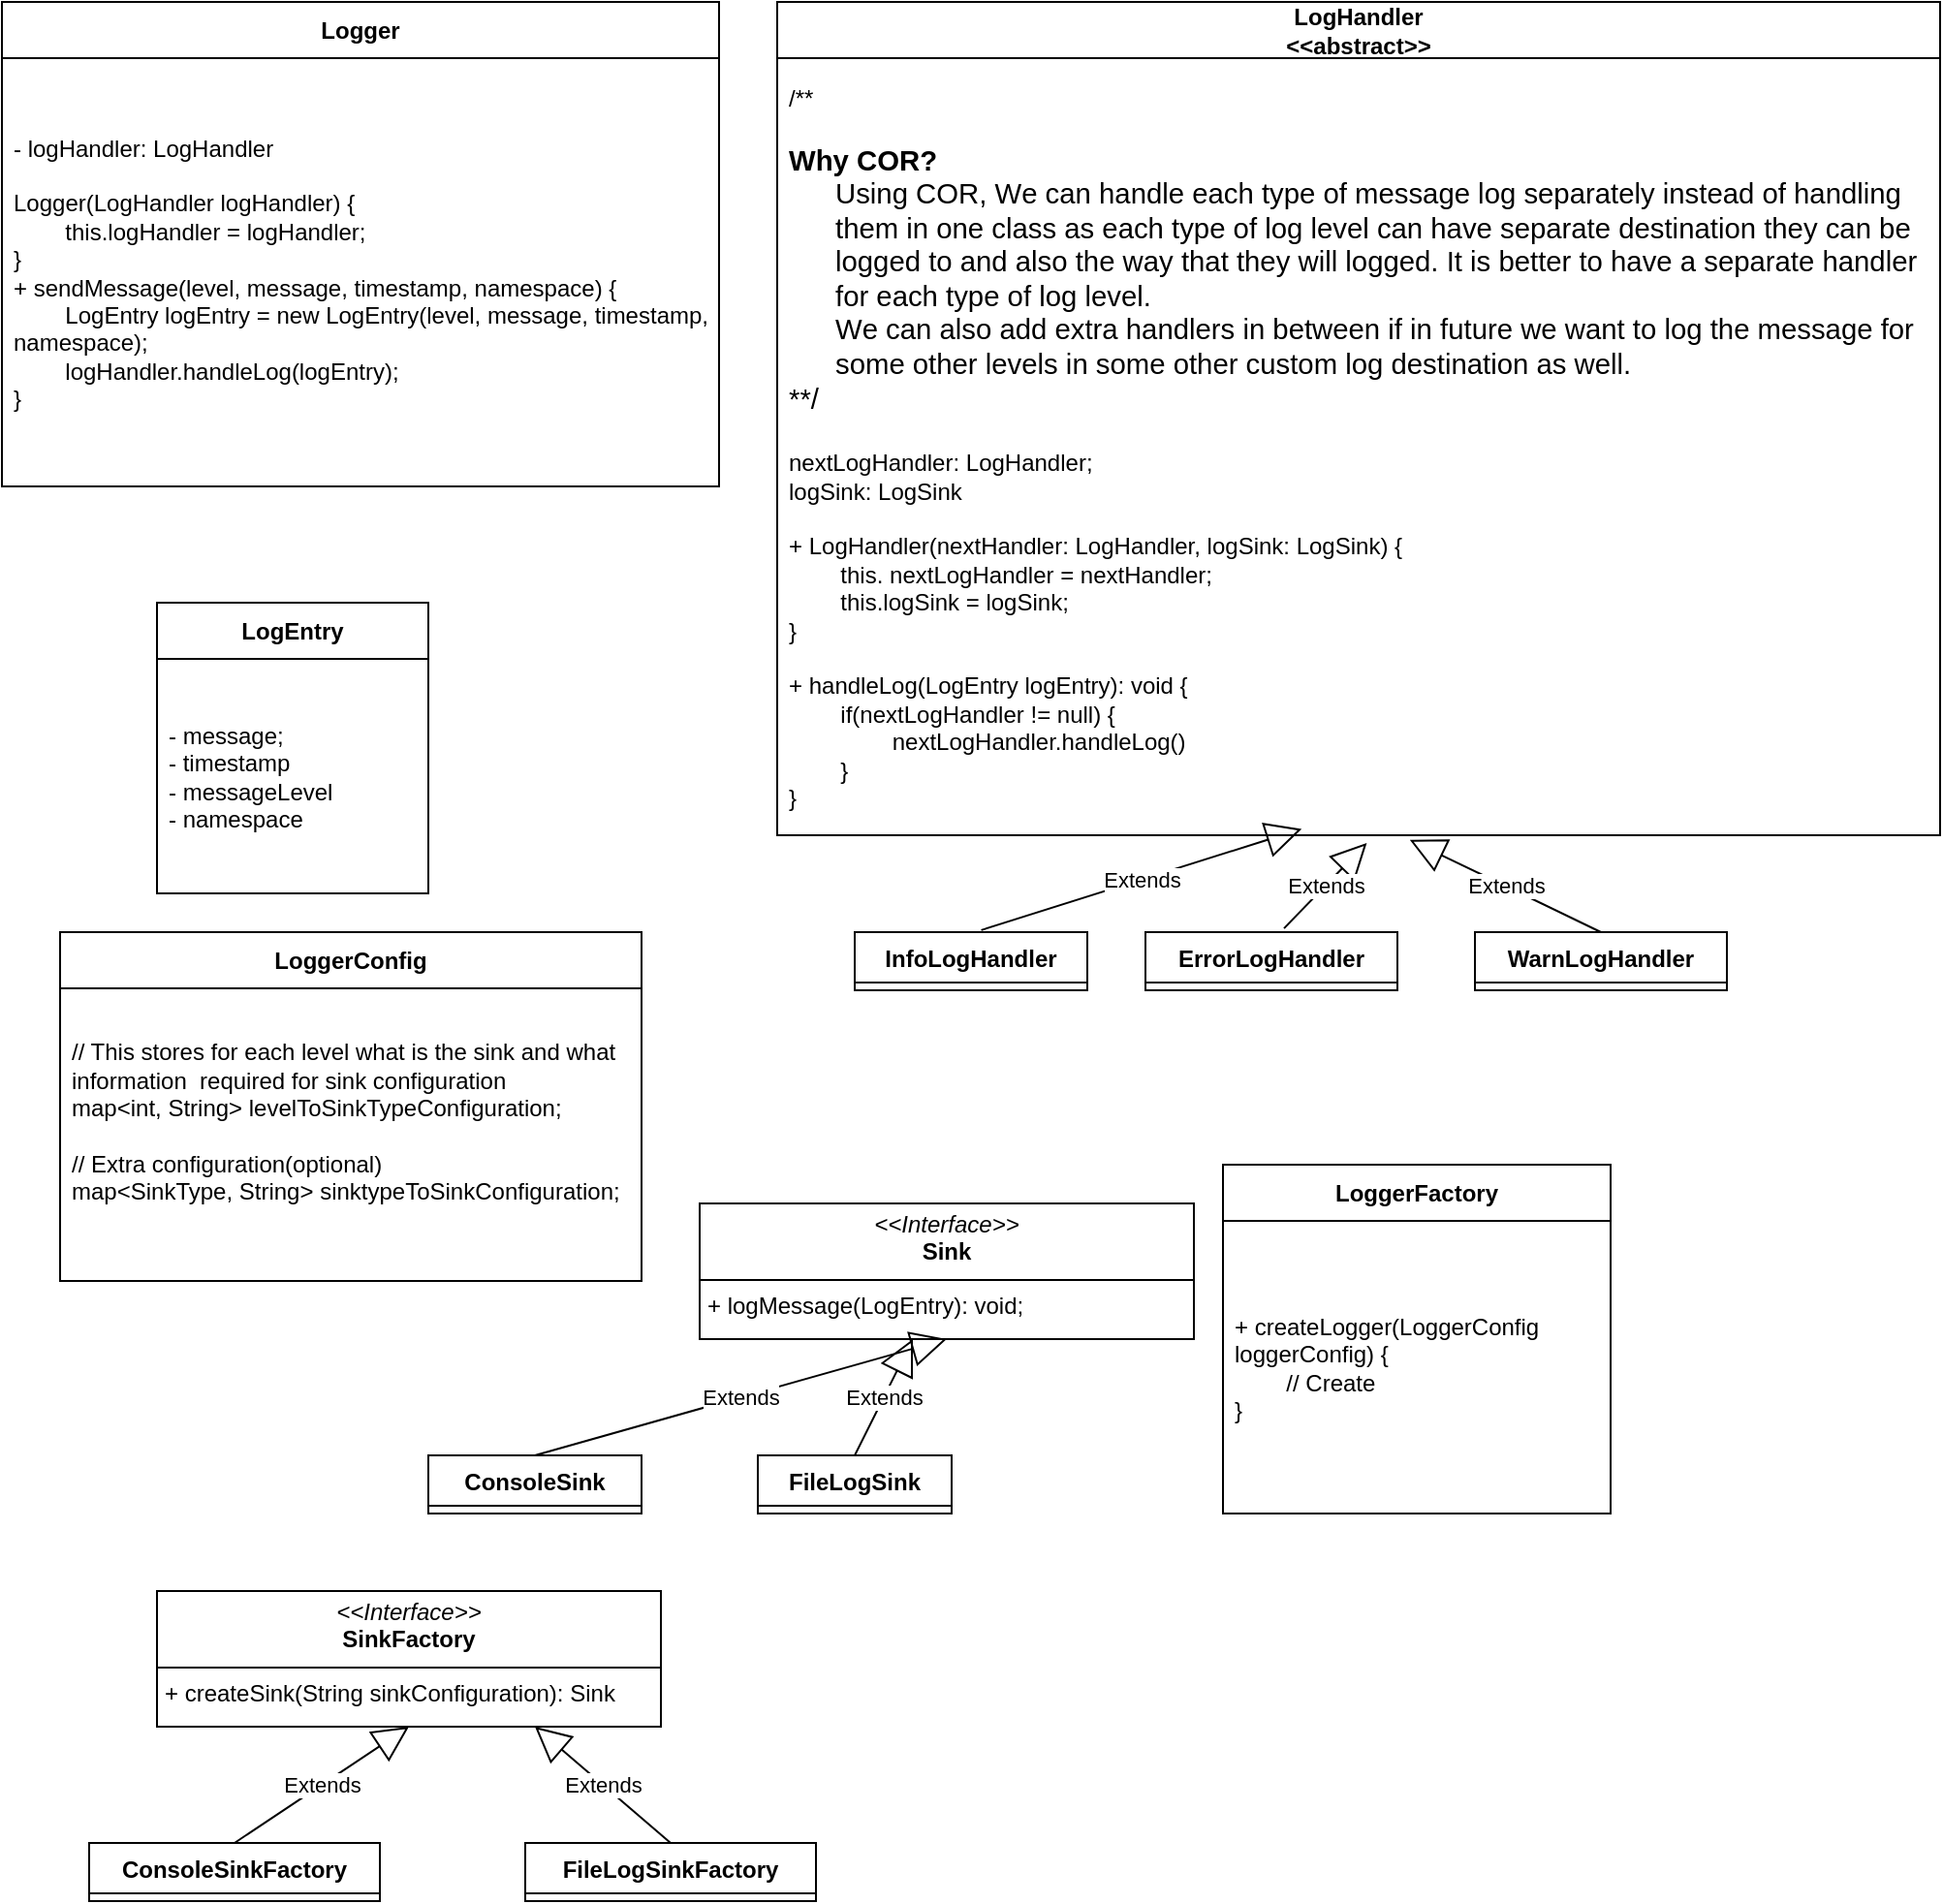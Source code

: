 <mxfile version="24.3.1" type="github">
  <diagram name="Page-1" id="yLbvqBKDAPT0qp21GW2F">
    <mxGraphModel dx="1804" dy="554" grid="1" gridSize="10" guides="1" tooltips="1" connect="1" arrows="1" fold="1" page="1" pageScale="1" pageWidth="850" pageHeight="1100" math="0" shadow="0">
      <root>
        <mxCell id="0" />
        <mxCell id="1" parent="0" />
        <mxCell id="4x61rKuBb_sHGQbJq31J-6" value="Logger" style="swimlane;fontStyle=1;align=center;verticalAlign=middle;childLayout=stackLayout;horizontal=1;startSize=29;horizontalStack=0;resizeParent=1;resizeParentMax=0;resizeLast=0;collapsible=0;marginBottom=0;html=1;whiteSpace=wrap;" vertex="1" parent="1">
          <mxGeometry x="-120" y="10" width="370" height="250" as="geometry" />
        </mxCell>
        <mxCell id="4x61rKuBb_sHGQbJq31J-8" value="&lt;div&gt;&lt;span style=&quot;background-color: initial;&quot;&gt;- logHandler: LogHandler&lt;/span&gt;&lt;/div&gt;&lt;div&gt;&lt;span style=&quot;background-color: initial;&quot;&gt;&lt;br&gt;&lt;/span&gt;&lt;/div&gt;&lt;div&gt;&lt;span style=&quot;background-color: initial;&quot;&gt;Logger(LogHandler logHandler) {&lt;/span&gt;&lt;/div&gt;&lt;div&gt;&lt;span style=&quot;background-color: initial;&quot;&gt;&lt;span style=&quot;white-space: pre;&quot;&gt;&#x9;&lt;/span&gt;this.logHandler = logHandler;&lt;br&gt;&lt;/span&gt;&lt;/div&gt;&lt;div&gt;&lt;span style=&quot;background-color: initial;&quot;&gt;}&lt;/span&gt;&lt;/div&gt;&lt;div&gt;&lt;span style=&quot;background-color: initial;&quot;&gt;+ sendMessage(level, message, timestamp, namespace) {&lt;/span&gt;&lt;br&gt;&lt;/div&gt;&lt;div&gt;&lt;span style=&quot;background-color: initial;&quot;&gt;&lt;span style=&quot;white-space: pre;&quot;&gt;&#x9;&lt;/span&gt;LogEntry logEntry = new LogEntry(level, message, timestamp, namespace);&lt;br&gt;&lt;/span&gt;&lt;/div&gt;&lt;div&gt;&lt;span style=&quot;white-space: pre;&quot;&gt;&#x9;&lt;/span&gt;logHandler.handleLog(logEntry);&lt;br&gt;&lt;/div&gt;&lt;div&gt;}&lt;/div&gt;" style="text;html=1;strokeColor=none;fillColor=none;align=left;verticalAlign=middle;spacingLeft=4;spacingRight=4;overflow=hidden;rotatable=0;points=[[0,0.5],[1,0.5]];portConstraint=eastwest;whiteSpace=wrap;" vertex="1" parent="4x61rKuBb_sHGQbJq31J-6">
          <mxGeometry y="29" width="370" height="221" as="geometry" />
        </mxCell>
        <mxCell id="4x61rKuBb_sHGQbJq31J-9" value="LoggerFactory" style="swimlane;fontStyle=1;align=center;verticalAlign=middle;childLayout=stackLayout;horizontal=1;startSize=29;horizontalStack=0;resizeParent=1;resizeParentMax=0;resizeLast=0;collapsible=0;marginBottom=0;html=1;whiteSpace=wrap;" vertex="1" parent="1">
          <mxGeometry x="510" y="610" width="200" height="180" as="geometry" />
        </mxCell>
        <mxCell id="4x61rKuBb_sHGQbJq31J-11" value="+ createLogger(LoggerConfig loggerConfig) {&lt;div&gt;&lt;span style=&quot;white-space: pre;&quot;&gt;&#x9;&lt;/span&gt;// Create&amp;nbsp;&lt;br&gt;&lt;/div&gt;&lt;div&gt;}&lt;/div&gt;" style="text;html=1;strokeColor=none;fillColor=none;align=left;verticalAlign=middle;spacingLeft=4;spacingRight=4;overflow=hidden;rotatable=0;points=[[0,0.5],[1,0.5]];portConstraint=eastwest;whiteSpace=wrap;" vertex="1" parent="4x61rKuBb_sHGQbJq31J-9">
          <mxGeometry y="29" width="200" height="151" as="geometry" />
        </mxCell>
        <mxCell id="4x61rKuBb_sHGQbJq31J-14" value="LoggerConfig" style="swimlane;fontStyle=1;align=center;verticalAlign=middle;childLayout=stackLayout;horizontal=1;startSize=29;horizontalStack=0;resizeParent=1;resizeParentMax=0;resizeLast=0;collapsible=0;marginBottom=0;html=1;whiteSpace=wrap;" vertex="1" parent="1">
          <mxGeometry x="-90" y="490" width="300" height="180" as="geometry" />
        </mxCell>
        <mxCell id="4x61rKuBb_sHGQbJq31J-16" value="&lt;div&gt;// This stores for each level what is the sink and what information&amp;nbsp; required for sink configuration&lt;/div&gt;map&amp;lt;int, String&amp;gt; levelToSinkTypeConfiguration;&lt;div&gt;&lt;br&gt;&lt;/div&gt;&lt;div&gt;// Extra configuration(optional)&lt;/div&gt;&lt;div&gt;map&amp;lt;SinkType, String&amp;gt; sinktypeToSinkConfiguration;&lt;br&gt;&lt;div&gt;&lt;div&gt;&lt;div&gt;&lt;br&gt;&lt;/div&gt;&lt;/div&gt;&lt;/div&gt;&lt;/div&gt;" style="text;html=1;strokeColor=none;fillColor=none;align=left;verticalAlign=middle;spacingLeft=4;spacingRight=4;overflow=hidden;rotatable=0;points=[[0,0.5],[1,0.5]];portConstraint=eastwest;whiteSpace=wrap;" vertex="1" parent="4x61rKuBb_sHGQbJq31J-14">
          <mxGeometry y="29" width="300" height="151" as="geometry" />
        </mxCell>
        <mxCell id="4x61rKuBb_sHGQbJq31J-18" value="LogHandler&lt;div&gt;&amp;lt;&amp;lt;abstract&amp;gt;&amp;gt;&lt;/div&gt;" style="swimlane;fontStyle=1;align=center;verticalAlign=middle;childLayout=stackLayout;horizontal=1;startSize=29;horizontalStack=0;resizeParent=1;resizeParentMax=0;resizeLast=0;collapsible=0;marginBottom=0;html=1;whiteSpace=wrap;" vertex="1" parent="1">
          <mxGeometry x="280" y="10" width="600" height="430" as="geometry" />
        </mxCell>
        <mxCell id="4x61rKuBb_sHGQbJq31J-20" value="&lt;div&gt;/**&lt;/div&gt;&lt;div&gt;&lt;span style=&quot;background-color: transparent; color: windowtext; margin: 0px; padding: 0px; user-select: text; -webkit-user-drag: none; -webkit-tap-highlight-color: transparent; -webkit-font-smoothing: antialiased; font-weight: bold; font-size: 11pt; font-family: Calibri, sans-serif; line-height: 17px; font-variant-ligatures: none !important;&quot; lang=&quot;EN-US&quot; class=&quot;TextRun MacChromeBold SCXO120399098 BCX0&quot; data-contrast=&quot;auto&quot;&gt;&lt;br&gt;&lt;/span&gt;&lt;/div&gt;&lt;div&gt;&lt;span style=&quot;background-color: transparent; color: windowtext; margin: 0px; padding: 0px; user-select: text; -webkit-user-drag: none; -webkit-tap-highlight-color: transparent; -webkit-font-smoothing: antialiased; font-weight: bold; font-size: 11pt; font-family: Calibri, sans-serif; line-height: 17px; font-variant-ligatures: none !important;&quot; lang=&quot;EN-US&quot; class=&quot;TextRun MacChromeBold SCXO120399098 BCX0&quot; data-contrast=&quot;auto&quot;&gt;Why COR?&lt;/span&gt;&lt;span style=&quot;background-color: transparent; color: windowtext; margin: 0px; padding: 0px; user-select: text; -webkit-user-drag: none; -webkit-tap-highlight-color: transparent; font-size: 11pt; line-height: 17px; font-family: Calibri, sans-serif;&quot; class=&quot;EOP SCXO120399098 BCX0&quot;&gt;&amp;nbsp;&lt;/span&gt;&lt;/div&gt;&lt;div style=&quot;margin: 0px; padding: 0px; user-select: text; -webkit-user-drag: none; -webkit-tap-highlight-color: transparent; overflow: visible; cursor: text; clear: both; position: relative; direction: ltr; background-color: rgb(255, 255, 255);&quot; class=&quot;OutlineElement Ltr  BCX0 SCXO120399098&quot;&gt;&lt;ol style=&quot;font-family: &amp;quot;Segoe UI&amp;quot;, &amp;quot;Segoe UI Web&amp;quot;, Arial, Verdana, sans-serif; margin: 0px; padding: 0px; user-select: text; -webkit-user-drag: none; -webkit-tap-highlight-color: transparent; overflow: visible; cursor: text;&quot; role=&quot;list&quot; class=&quot;NumberListStyle1 SCXO120399098 BCX0&quot;&gt;&lt;li style=&quot;margin: 0px 0px 0px 24px; padding: 0px; user-select: text; -webkit-user-drag: none; -webkit-tap-highlight-color: transparent; overflow: visible; cursor: text; clear: both; position: relative; direction: ltr; display: block; font-size: 11pt; font-family: Calibri, sans-serif; vertical-align: baseline;&quot; class=&quot;OutlineElement Ltr SCXO120399098 BCX0&quot; data-aria-level=&quot;2&quot; role=&quot;listitem&quot; data-aria-posinset=&quot;1&quot;&gt;&lt;p style=&quot;margin: 0px; padding: 0px; user-select: text; -webkit-user-drag: none; -webkit-tap-highlight-color: transparent; overflow-wrap: break-word; vertical-align: baseline; font-kerning: none; background-color: transparent; color: windowtext;&quot; lang=&quot;EN-US&quot; class=&quot;Paragraph SCXO120399098 BCX0&quot;&gt;&lt;span style=&quot;margin: 0px; padding: 0px; user-select: text; -webkit-user-drag: none; -webkit-tap-highlight-color: transparent; color: windowtext; font-size: 11pt; line-height: 17px; font-variant-ligatures: none !important;&quot; lang=&quot;EN-US&quot; class=&quot;TextRun SCXO120399098 BCX0&quot; data-contrast=&quot;auto&quot;&gt;Using COR, We can handle each type of message log separately instead of handling them in one class as each type of log level can have separate destination they can be logged to and also the way that they will logged. It is better to have a separate handler for each type of log level.&lt;/span&gt;&lt;span style=&quot;margin: 0px; padding: 0px; user-select: text; -webkit-user-drag: none; -webkit-tap-highlight-color: transparent; font-size: 11pt; line-height: 17px; color: windowtext;&quot; class=&quot;EOP SCXO120399098 BCX0&quot;&gt;&amp;nbsp;&lt;/span&gt;&lt;/p&gt;&lt;/li&gt;&lt;li style=&quot;margin: 0px 0px 0px 24px; padding: 0px; user-select: text; -webkit-user-drag: none; -webkit-tap-highlight-color: transparent; overflow: visible; cursor: text; clear: both; position: relative; direction: ltr; display: block; font-size: 11pt; font-family: Calibri, sans-serif; vertical-align: baseline;&quot; class=&quot;OutlineElement Ltr SCXO120399098 BCX0&quot; data-aria-level=&quot;2&quot; role=&quot;listitem&quot; data-aria-posinset=&quot;2&quot;&gt;&lt;p style=&quot;margin: 0px; padding: 0px; user-select: text; -webkit-user-drag: none; -webkit-tap-highlight-color: transparent; overflow-wrap: break-word; vertical-align: baseline; font-kerning: none; background-color: transparent; color: windowtext;&quot; lang=&quot;EN-US&quot; class=&quot;Paragraph SCXO120399098 BCX0&quot;&gt;&lt;span style=&quot;margin: 0px; padding: 0px; user-select: text; -webkit-user-drag: none; -webkit-tap-highlight-color: transparent; color: windowtext; font-size: 11pt; line-height: 17px; font-variant-ligatures: none !important;&quot; lang=&quot;EN-US&quot; class=&quot;TextRun SCXO120399098 BCX0&quot; data-contrast=&quot;auto&quot;&gt;We can also add extra handlers in between if in future we want to log the message for some other levels in some other custom log destination as well.&amp;nbsp;&lt;/span&gt;&lt;span style=&quot;margin: 0px; padding: 0px; user-select: text; -webkit-user-drag: none; -webkit-tap-highlight-color: transparent; font-size: 11pt; line-height: 17px; color: windowtext;&quot; class=&quot;EOP SCXO120399098 BCX0&quot;&gt;&amp;nbsp;&lt;/span&gt;&lt;/p&gt;&lt;/li&gt;&lt;/ol&gt;&lt;div style=&quot;&quot;&gt;&lt;font face=&quot;Calibri, sans-serif&quot;&gt;&lt;span style=&quot;font-size: 14.667px;&quot;&gt;**/&lt;/span&gt;&lt;/font&gt;&lt;/div&gt;&lt;/div&gt;&lt;div style=&quot;margin: 0px; padding: 0px; user-select: text; -webkit-user-drag: none; -webkit-tap-highlight-color: transparent; overflow: visible; cursor: text; clear: both; position: relative; direction: ltr; font-family: &amp;quot;Segoe UI&amp;quot;, &amp;quot;Segoe UI Web&amp;quot;, Arial, Verdana, sans-serif; background-color: rgb(255, 255, 255);&quot; class=&quot;OutlineElement Ltr  BCX0 SCXO120399098&quot;&gt;&lt;p style=&quot;margin: 0px; padding: 0px; user-select: text; -webkit-user-drag: none; -webkit-tap-highlight-color: transparent; overflow-wrap: break-word; vertical-align: baseline; font-kerning: none; background-color: transparent; color: windowtext;&quot; lang=&quot;EN-US&quot; class=&quot;Paragraph SCXO120399098 BCX0&quot;&gt;&lt;span style=&quot;margin: 0px; padding: 0px; user-select: text; -webkit-user-drag: none; -webkit-tap-highlight-color: transparent; font-variant-ligatures: none !important; color: windowtext; font-size: 11pt; font-family: Calibri, sans-serif; line-height: 17px;&quot; lang=&quot;EN-US&quot; class=&quot;TextRun SCXO120399098 BCX0&quot; data-contrast=&quot;auto&quot;&gt;&lt;span style=&quot;margin: 0px; padding: 0px; user-select: text; -webkit-user-drag: none; -webkit-tap-highlight-color: transparent; background-color: inherit;&quot; class=&quot;NormalTextRun SCXO120399098 BCX0&quot;&gt;&lt;/span&gt;&lt;/span&gt;&lt;span style=&quot;margin: 0px; padding: 0px; user-select: text; -webkit-user-drag: none; -webkit-tap-highlight-color: transparent; font-size: 11pt; line-height: 17px; font-family: Calibri, sans-serif; color: windowtext;&quot; class=&quot;EOP SCXO120399098 BCX0&quot;&gt;&amp;nbsp;&lt;/span&gt;&lt;/p&gt;&lt;/div&gt;&lt;div&gt;nextLogHandler: LogHandler;&lt;/div&gt;&lt;div&gt;logSink: LogSink&lt;/div&gt;&lt;div&gt;&lt;br&gt;&lt;/div&gt;&lt;div&gt;+ LogHandler(nextHandler: LogHandler, logSink: LogSink) {&lt;/div&gt;&lt;div&gt;&lt;span style=&quot;white-space: pre;&quot;&gt;&#x9;&lt;/span&gt;this.&lt;span style=&quot;background-color: initial;&quot;&gt;&amp;nbsp;nextLogHandler = nextHandler;&lt;/span&gt;&lt;br&gt;&lt;/div&gt;&lt;div&gt;&lt;span style=&quot;background-color: initial;&quot;&gt;&lt;span style=&quot;white-space: pre;&quot;&gt;&#x9;&lt;/span&gt;this.logSink = logSink;&lt;br&gt;&lt;/span&gt;&lt;/div&gt;&lt;div&gt;}&lt;/div&gt;&lt;div&gt;&lt;br&gt;&lt;/div&gt;+ handleLog(LogEntry logEntry): void {&lt;div&gt;&lt;span style=&quot;white-space: pre;&quot;&gt;&#x9;&lt;/span&gt;if(nextLogHandler != null) {&lt;span style=&quot;white-space: pre;&quot;&gt;&#x9;&lt;/span&gt;&lt;/div&gt;&lt;div&gt;&lt;span style=&quot;white-space: pre;&quot;&gt;&#x9;&lt;/span&gt;&lt;span style=&quot;white-space: pre;&quot;&gt;&#x9;&lt;/span&gt;nextLogHandler.handleLog()&lt;br&gt;&lt;/div&gt;&lt;div&gt;&lt;span style=&quot;white-space: pre;&quot;&gt;&#x9;&lt;/span&gt;}&lt;br&gt;&lt;/div&gt;&lt;div&gt;}&lt;/div&gt;" style="text;html=1;strokeColor=none;fillColor=none;align=left;verticalAlign=middle;spacingLeft=4;spacingRight=4;overflow=hidden;rotatable=0;points=[[0,0.5],[1,0.5]];portConstraint=eastwest;whiteSpace=wrap;" vertex="1" parent="4x61rKuBb_sHGQbJq31J-18">
          <mxGeometry y="29" width="600" height="401" as="geometry" />
        </mxCell>
        <mxCell id="4x61rKuBb_sHGQbJq31J-21" value="LogEntry" style="swimlane;fontStyle=1;align=center;verticalAlign=middle;childLayout=stackLayout;horizontal=1;startSize=29;horizontalStack=0;resizeParent=1;resizeParentMax=0;resizeLast=0;collapsible=0;marginBottom=0;html=1;whiteSpace=wrap;" vertex="1" parent="1">
          <mxGeometry x="-40" y="320" width="140" height="150" as="geometry" />
        </mxCell>
        <mxCell id="4x61rKuBb_sHGQbJq31J-23" value="- message;&lt;div&gt;- timestamp&lt;/div&gt;&lt;div&gt;- messageLevel&lt;/div&gt;&lt;div&gt;- namespace&lt;/div&gt;" style="text;html=1;align=left;verticalAlign=middle;spacingLeft=4;spacingRight=4;overflow=hidden;rotatable=0;points=[[0,0.5],[1,0.5]];portConstraint=eastwest;whiteSpace=wrap;" vertex="1" parent="4x61rKuBb_sHGQbJq31J-21">
          <mxGeometry y="29" width="140" height="121" as="geometry" />
        </mxCell>
        <mxCell id="4x61rKuBb_sHGQbJq31J-27" value="Extends" style="endArrow=block;endSize=16;endFill=0;html=1;rounded=0;entryX=0.451;entryY=0.992;entryDx=0;entryDy=0;entryPerimeter=0;exitX=0.544;exitY=-0.035;exitDx=0;exitDy=0;exitPerimeter=0;" edge="1" parent="1" source="4x61rKuBb_sHGQbJq31J-28" target="4x61rKuBb_sHGQbJq31J-20">
          <mxGeometry width="160" relative="1" as="geometry">
            <mxPoint x="370" y="700" as="sourcePoint" />
            <mxPoint x="600" y="540" as="targetPoint" />
          </mxGeometry>
        </mxCell>
        <mxCell id="4x61rKuBb_sHGQbJq31J-28" value="InfoLogHandler" style="swimlane;fontStyle=1;align=center;verticalAlign=top;childLayout=stackLayout;horizontal=1;startSize=26;horizontalStack=0;resizeParent=1;resizeParentMax=0;resizeLast=0;collapsible=1;marginBottom=0;whiteSpace=wrap;html=1;" vertex="1" collapsed="1" parent="1">
          <mxGeometry x="320" y="490" width="120" height="30" as="geometry">
            <mxRectangle x="100" y="630" width="390" height="224" as="alternateBounds" />
          </mxGeometry>
        </mxCell>
        <mxCell id="4x61rKuBb_sHGQbJq31J-30" value="" style="line;strokeWidth=1;fillColor=none;align=left;verticalAlign=middle;spacingTop=-1;spacingLeft=3;spacingRight=3;rotatable=0;labelPosition=right;points=[];portConstraint=eastwest;strokeColor=inherit;" vertex="1" parent="4x61rKuBb_sHGQbJq31J-28">
          <mxGeometry y="26" width="390" height="8" as="geometry" />
        </mxCell>
        <mxCell id="4x61rKuBb_sHGQbJq31J-31" value="&lt;div&gt;+ InfoLogHandler(&lt;span style=&quot;background-color: initial;&quot;&gt;nextHandler: LogHandler, logSink: LogSink) {&lt;/span&gt;&lt;/div&gt;&lt;div&gt;&lt;span style=&quot;background-color: initial;&quot;&gt;&lt;span style=&quot;white-space: pre;&quot;&gt;&#x9;&lt;/span&gt;super(&lt;/span&gt;&lt;span style=&quot;background-color: initial;&quot;&gt;nextHandler, logSink);&lt;/span&gt;&lt;span style=&quot;background-color: initial;&quot;&gt;&lt;br&gt;&lt;/span&gt;&lt;/div&gt;&lt;div&gt;&lt;span style=&quot;background-color: initial;&quot;&gt;}&lt;/span&gt;&lt;/div&gt;&lt;div&gt;&lt;br&gt;&lt;/div&gt;+ handleLog(LogEntry logEntry): void {&lt;div&gt;&lt;span style=&quot;white-space: pre;&quot;&gt;&#x9;&lt;/span&gt;if(logEntry.getMessageLevel() == LogEntry.INFO) {&lt;br&gt;&lt;/div&gt;&lt;div&gt;&lt;span style=&quot;white-space: pre;&quot;&gt;&#x9;&lt;span style=&quot;white-space: pre;&quot;&gt;&#x9;&lt;/span&gt;logSink.logMessage(logEntry);&#x9;&lt;/span&gt;&lt;/div&gt;&lt;div&gt;&lt;span style=&quot;white-space: pre;&quot;&gt;&#x9;&lt;/span&gt;} else {&lt;/div&gt;&lt;div&gt;&lt;span style=&quot;white-space: pre;&quot;&gt;&#x9;&lt;span style=&quot;white-space: pre;&quot;&gt;&#x9;&lt;/span&gt;super.handleLog(logEntry);&lt;/span&gt;&lt;/div&gt;&lt;div&gt;&lt;span style=&quot;white-space: pre;&quot;&gt;&#x9;&lt;/span&gt;}&lt;/div&gt;&lt;div&gt;}&lt;/div&gt;" style="text;strokeColor=none;fillColor=none;align=left;verticalAlign=top;spacingLeft=4;spacingRight=4;overflow=hidden;rotatable=0;points=[[0,0.5],[1,0.5]];portConstraint=eastwest;whiteSpace=wrap;html=1;" vertex="1" parent="4x61rKuBb_sHGQbJq31J-28">
          <mxGeometry y="34" width="390" height="190" as="geometry" />
        </mxCell>
        <mxCell id="4x61rKuBb_sHGQbJq31J-36" value="ErrorLogHandler" style="swimlane;fontStyle=1;align=center;verticalAlign=top;childLayout=stackLayout;horizontal=1;startSize=26;horizontalStack=0;resizeParent=1;resizeParentMax=0;resizeLast=0;collapsible=1;marginBottom=0;whiteSpace=wrap;html=1;" vertex="1" collapsed="1" parent="1">
          <mxGeometry x="470" y="490" width="130" height="30" as="geometry">
            <mxRectangle x="520" y="690" width="410" height="200" as="alternateBounds" />
          </mxGeometry>
        </mxCell>
        <mxCell id="4x61rKuBb_sHGQbJq31J-38" value="" style="line;strokeWidth=1;fillColor=none;align=left;verticalAlign=middle;spacingTop=-1;spacingLeft=3;spacingRight=3;rotatable=0;labelPosition=right;points=[];portConstraint=eastwest;strokeColor=inherit;" vertex="1" parent="4x61rKuBb_sHGQbJq31J-36">
          <mxGeometry y="26" width="410" height="8" as="geometry" />
        </mxCell>
        <mxCell id="4x61rKuBb_sHGQbJq31J-39" value="&lt;div&gt;+ ErrorLogHandler(&lt;span style=&quot;background-color: initial;&quot;&gt;nextHandler: LogHandler, logSink: LogSink) {&lt;/span&gt;&lt;/div&gt;&lt;div&gt;&lt;span style=&quot;background-color: initial;&quot;&gt;&lt;span style=&quot;white-space: pre;&quot;&gt;&#x9;&lt;/span&gt;super(&lt;/span&gt;&lt;span style=&quot;background-color: initial;&quot;&gt;nextHandler, logSink);&lt;/span&gt;&lt;span style=&quot;background-color: initial;&quot;&gt;&lt;br&gt;&lt;/span&gt;&lt;/div&gt;&lt;div&gt;&lt;span style=&quot;background-color: initial;&quot;&gt;}&lt;/span&gt;&lt;/div&gt;&lt;div&gt;&lt;br&gt;&lt;/div&gt;+ handleLog(LogEntry logEntry): void {&lt;div&gt;&lt;span style=&quot;white-space: pre;&quot;&gt;&#x9;&lt;/span&gt;if(logEntry.getMessageLevel() == LogEntry.ERROR) {&lt;br&gt;&lt;/div&gt;&lt;div&gt;&lt;span style=&quot;white-space: pre;&quot;&gt;&#x9;&lt;span style=&quot;white-space: pre;&quot;&gt;&#x9;&lt;/span&gt;logSink.logMessage(logEntry);&#x9;&lt;/span&gt;&lt;/div&gt;&lt;div&gt;&lt;span style=&quot;white-space: pre;&quot;&gt;&#x9;&lt;/span&gt;} else {&lt;/div&gt;&lt;div&gt;&lt;span style=&quot;white-space: pre;&quot;&gt;&#x9;&lt;span style=&quot;white-space: pre;&quot;&gt;&#x9;&lt;/span&gt;super.handleLog(logEntry);&lt;/span&gt;&lt;/div&gt;&lt;div&gt;&lt;span style=&quot;white-space: pre;&quot;&gt;&#x9;&lt;/span&gt;}&lt;/div&gt;&lt;div&gt;}&lt;/div&gt;" style="text;strokeColor=none;fillColor=none;align=left;verticalAlign=top;spacingLeft=4;spacingRight=4;overflow=hidden;rotatable=0;points=[[0,0.5],[1,0.5]];portConstraint=eastwest;whiteSpace=wrap;html=1;" vertex="1" parent="4x61rKuBb_sHGQbJq31J-36">
          <mxGeometry y="34" width="410" height="166" as="geometry" />
        </mxCell>
        <mxCell id="4x61rKuBb_sHGQbJq31J-40" value="Extends" style="endArrow=block;endSize=16;endFill=0;html=1;rounded=0;exitX=0.55;exitY=-0.064;exitDx=0;exitDy=0;exitPerimeter=0;entryX=0.507;entryY=1.01;entryDx=0;entryDy=0;entryPerimeter=0;" edge="1" parent="1" source="4x61rKuBb_sHGQbJq31J-36" target="4x61rKuBb_sHGQbJq31J-20">
          <mxGeometry width="160" relative="1" as="geometry">
            <mxPoint x="460" y="720" as="sourcePoint" />
            <mxPoint x="630" y="530" as="targetPoint" />
          </mxGeometry>
        </mxCell>
        <mxCell id="4x61rKuBb_sHGQbJq31J-41" value="WarnLogHandler" style="swimlane;fontStyle=1;align=center;verticalAlign=top;childLayout=stackLayout;horizontal=1;startSize=26;horizontalStack=0;resizeParent=1;resizeParentMax=0;resizeLast=0;collapsible=1;marginBottom=0;whiteSpace=wrap;html=1;" vertex="1" collapsed="1" parent="1">
          <mxGeometry x="640" y="490" width="130" height="30" as="geometry">
            <mxRectangle x="630" y="620" width="410" height="200" as="alternateBounds" />
          </mxGeometry>
        </mxCell>
        <mxCell id="4x61rKuBb_sHGQbJq31J-42" value="" style="line;strokeWidth=1;fillColor=none;align=left;verticalAlign=middle;spacingTop=-1;spacingLeft=3;spacingRight=3;rotatable=0;labelPosition=right;points=[];portConstraint=eastwest;strokeColor=inherit;" vertex="1" parent="4x61rKuBb_sHGQbJq31J-41">
          <mxGeometry y="26" width="410" height="8" as="geometry" />
        </mxCell>
        <mxCell id="4x61rKuBb_sHGQbJq31J-43" value="&lt;div&gt;+ WarnLogHandler(&lt;span style=&quot;background-color: initial;&quot;&gt;nextHandler: LogHandler, logSink: LogSink) {&lt;/span&gt;&lt;/div&gt;&lt;div&gt;&lt;span style=&quot;background-color: initial;&quot;&gt;&lt;span style=&quot;white-space: pre;&quot;&gt;&#x9;&lt;/span&gt;super(&lt;/span&gt;&lt;span style=&quot;background-color: initial;&quot;&gt;nextHandler, logSink);&lt;/span&gt;&lt;span style=&quot;background-color: initial;&quot;&gt;&lt;br&gt;&lt;/span&gt;&lt;/div&gt;&lt;div&gt;&lt;span style=&quot;background-color: initial;&quot;&gt;}&lt;/span&gt;&lt;/div&gt;&lt;div&gt;&lt;br&gt;&lt;/div&gt;+ handleLog(LogEntry logEntry): void {&lt;div&gt;&lt;span style=&quot;white-space: pre;&quot;&gt;&#x9;&lt;/span&gt;if(logEntry.getMessageLevel() == LogEntry.WARN) {&lt;br&gt;&lt;/div&gt;&lt;div&gt;&lt;span style=&quot;white-space: pre;&quot;&gt;&#x9;&lt;span style=&quot;white-space: pre;&quot;&gt;&#x9;&lt;/span&gt;logSink.logMessage(logEntry);&#x9;&lt;/span&gt;&lt;/div&gt;&lt;div&gt;&lt;span style=&quot;white-space: pre;&quot;&gt;&#x9;&lt;/span&gt;} else {&lt;/div&gt;&lt;div&gt;&lt;span style=&quot;white-space: pre;&quot;&gt;&#x9;&lt;span style=&quot;white-space: pre;&quot;&gt;&#x9;&lt;/span&gt;super.handleLog(logEntry);&lt;/span&gt;&lt;/div&gt;&lt;div&gt;&lt;span style=&quot;white-space: pre;&quot;&gt;&#x9;&lt;/span&gt;}&lt;/div&gt;&lt;div&gt;}&lt;/div&gt;" style="text;strokeColor=none;fillColor=none;align=left;verticalAlign=top;spacingLeft=4;spacingRight=4;overflow=hidden;rotatable=0;points=[[0,0.5],[1,0.5]];portConstraint=eastwest;whiteSpace=wrap;html=1;" vertex="1" parent="4x61rKuBb_sHGQbJq31J-41">
          <mxGeometry y="34" width="410" height="166" as="geometry" />
        </mxCell>
        <mxCell id="4x61rKuBb_sHGQbJq31J-45" value="Extends" style="endArrow=block;endSize=16;endFill=0;html=1;rounded=0;entryX=0.544;entryY=1.006;entryDx=0;entryDy=0;entryPerimeter=0;exitX=0.5;exitY=0;exitDx=0;exitDy=0;" edge="1" parent="1" source="4x61rKuBb_sHGQbJq31J-41" target="4x61rKuBb_sHGQbJq31J-20">
          <mxGeometry width="160" relative="1" as="geometry">
            <mxPoint x="460" y="720" as="sourcePoint" />
            <mxPoint x="620" y="720" as="targetPoint" />
          </mxGeometry>
        </mxCell>
        <mxCell id="4x61rKuBb_sHGQbJq31J-51" value="&lt;p style=&quot;margin:0px;margin-top:4px;text-align:center;&quot;&gt;&lt;i&gt;&amp;lt;&amp;lt;Interface&amp;gt;&amp;gt;&lt;/i&gt;&lt;br&gt;&lt;b&gt;Sink&lt;/b&gt;&lt;/p&gt;&lt;hr size=&quot;1&quot; style=&quot;border-style:solid;&quot;&gt;&lt;p style=&quot;margin:0px;margin-left:4px;&quot;&gt;+ logMessage(LogEntry): void;&lt;br&gt;&lt;/p&gt;" style="verticalAlign=top;align=left;overflow=fill;html=1;whiteSpace=wrap;" vertex="1" parent="1">
          <mxGeometry x="240" y="630" width="255" height="70" as="geometry" />
        </mxCell>
        <mxCell id="4x61rKuBb_sHGQbJq31J-54" value="Extends" style="endArrow=block;endSize=16;endFill=0;html=1;rounded=0;entryX=0.5;entryY=1;entryDx=0;entryDy=0;exitX=0.5;exitY=0;exitDx=0;exitDy=0;" edge="1" parent="1" source="4x61rKuBb_sHGQbJq31J-55" target="4x61rKuBb_sHGQbJq31J-51">
          <mxGeometry width="160" relative="1" as="geometry">
            <mxPoint x="130" y="750" as="sourcePoint" />
            <mxPoint x="460" y="640" as="targetPoint" />
          </mxGeometry>
        </mxCell>
        <mxCell id="4x61rKuBb_sHGQbJq31J-55" value="ConsoleSink" style="swimlane;fontStyle=1;align=center;verticalAlign=top;childLayout=stackLayout;horizontal=1;startSize=26;horizontalStack=0;resizeParent=1;resizeParentMax=0;resizeLast=0;collapsible=1;marginBottom=0;whiteSpace=wrap;html=1;" vertex="1" collapsed="1" parent="1">
          <mxGeometry x="100" y="760" width="110" height="30" as="geometry">
            <mxRectangle x="100" y="760" width="320" height="90" as="alternateBounds" />
          </mxGeometry>
        </mxCell>
        <mxCell id="4x61rKuBb_sHGQbJq31J-57" value="" style="line;strokeWidth=1;fillColor=none;align=left;verticalAlign=middle;spacingTop=-1;spacingLeft=3;spacingRight=3;rotatable=0;labelPosition=right;points=[];portConstraint=eastwest;strokeColor=inherit;" vertex="1" parent="4x61rKuBb_sHGQbJq31J-55">
          <mxGeometry y="26" width="320" height="8" as="geometry" />
        </mxCell>
        <mxCell id="4x61rKuBb_sHGQbJq31J-58" value="+ logMessage(LogEntry): void {&lt;div&gt;&lt;span style=&quot;white-space: pre;&quot;&gt;&#x9;&lt;/span&gt;System.out.println(&quot;printing log message using log entry object&quot;);&lt;br&gt;&lt;/div&gt;&lt;div&gt;}&lt;/div&gt;" style="text;strokeColor=none;fillColor=none;align=left;verticalAlign=top;spacingLeft=4;spacingRight=4;overflow=hidden;rotatable=0;points=[[0,0.5],[1,0.5]];portConstraint=eastwest;whiteSpace=wrap;html=1;" vertex="1" parent="4x61rKuBb_sHGQbJq31J-55">
          <mxGeometry y="34" width="320" height="56" as="geometry" />
        </mxCell>
        <mxCell id="4x61rKuBb_sHGQbJq31J-62" value="FileLogSink" style="swimlane;fontStyle=1;align=center;verticalAlign=top;childLayout=stackLayout;horizontal=1;startSize=26;horizontalStack=0;resizeParent=1;resizeParentMax=0;resizeLast=0;collapsible=1;marginBottom=0;whiteSpace=wrap;html=1;" vertex="1" collapsed="1" parent="1">
          <mxGeometry x="270" y="760" width="100" height="30" as="geometry">
            <mxRectangle x="270" y="760" width="280" height="250" as="alternateBounds" />
          </mxGeometry>
        </mxCell>
        <mxCell id="4x61rKuBb_sHGQbJq31J-63" value="+ filePath: String" style="text;strokeColor=none;fillColor=none;align=left;verticalAlign=top;spacingLeft=4;spacingRight=4;overflow=hidden;rotatable=0;points=[[0,0.5],[1,0.5]];portConstraint=eastwest;whiteSpace=wrap;html=1;" vertex="1" parent="4x61rKuBb_sHGQbJq31J-62">
          <mxGeometry y="26" width="280" height="26" as="geometry" />
        </mxCell>
        <mxCell id="4x61rKuBb_sHGQbJq31J-64" value="" style="line;strokeWidth=1;fillColor=none;align=left;verticalAlign=middle;spacingTop=-1;spacingLeft=3;spacingRight=3;rotatable=0;labelPosition=right;points=[];portConstraint=eastwest;strokeColor=inherit;" vertex="1" parent="4x61rKuBb_sHGQbJq31J-62">
          <mxGeometry y="52" width="280" height="8" as="geometry" />
        </mxCell>
        <mxCell id="4x61rKuBb_sHGQbJq31J-65" value="&lt;div&gt;&lt;br&gt;&lt;/div&gt;&lt;div&gt;+ FileLogSink(String fileSinkConfig) {&lt;/div&gt;&lt;div&gt;&lt;span style=&quot;white-space: pre;&quot;&gt;&#x9;&lt;/span&gt;// set file path&amp;nbsp;&lt;br&gt;&lt;/div&gt;&lt;div&gt;&lt;span style=&quot;white-space: pre;&quot;&gt;&#x9;&lt;/span&gt;// open filesystem connection for writing&amp;nbsp;&lt;/div&gt;&lt;div&gt;&lt;span style=&quot;white-space: pre;&quot;&gt;&#x9;&lt;/span&gt;// to the path&lt;br&gt;&lt;/div&gt;&lt;div&gt;}&lt;/div&gt;&lt;div&gt;&lt;br&gt;&lt;/div&gt;+ logMessage(LogEntry): void {&lt;div&gt;&lt;span style=&quot;white-space: pre;&quot;&gt;&#x9;&lt;/span&gt;// write log to the file path using writer&lt;/div&gt;&lt;div&gt;}&lt;br&gt;&lt;/div&gt;" style="text;strokeColor=none;fillColor=none;align=left;verticalAlign=top;spacingLeft=4;spacingRight=4;overflow=hidden;rotatable=0;points=[[0,0.5],[1,0.5]];portConstraint=eastwest;whiteSpace=wrap;html=1;" vertex="1" parent="4x61rKuBb_sHGQbJq31J-62">
          <mxGeometry y="60" width="280" height="190" as="geometry" />
        </mxCell>
        <mxCell id="4x61rKuBb_sHGQbJq31J-66" value="Extends" style="endArrow=block;endSize=16;endFill=0;html=1;rounded=0;exitX=0.5;exitY=0;exitDx=0;exitDy=0;" edge="1" parent="1" source="4x61rKuBb_sHGQbJq31J-62" target="4x61rKuBb_sHGQbJq31J-51">
          <mxGeometry width="160" relative="1" as="geometry">
            <mxPoint x="270" y="900" as="sourcePoint" />
            <mxPoint x="430" y="900" as="targetPoint" />
          </mxGeometry>
        </mxCell>
        <mxCell id="4x61rKuBb_sHGQbJq31J-68" value="&lt;p style=&quot;margin:0px;margin-top:4px;text-align:center;&quot;&gt;&lt;i&gt;&amp;lt;&amp;lt;Interface&amp;gt;&amp;gt;&lt;/i&gt;&lt;br&gt;&lt;b&gt;SinkFactory&lt;/b&gt;&lt;/p&gt;&lt;hr size=&quot;1&quot; style=&quot;border-style:solid;&quot;&gt;&lt;p style=&quot;margin:0px;margin-left:4px;&quot;&gt;&lt;/p&gt;&lt;p style=&quot;margin:0px;margin-left:4px;&quot;&gt;+ createSink(String sinkConfiguration): Sink&lt;/p&gt;" style="verticalAlign=top;align=left;overflow=fill;html=1;whiteSpace=wrap;" vertex="1" parent="1">
          <mxGeometry x="-40" y="830" width="260" height="70" as="geometry" />
        </mxCell>
        <mxCell id="4x61rKuBb_sHGQbJq31J-73" value="ConsoleSinkFactory" style="swimlane;fontStyle=1;align=center;verticalAlign=top;childLayout=stackLayout;horizontal=1;startSize=26;horizontalStack=0;resizeParent=1;resizeParentMax=0;resizeLast=0;collapsible=1;marginBottom=0;whiteSpace=wrap;html=1;" vertex="1" collapsed="1" parent="1">
          <mxGeometry x="-75" y="960" width="150" height="30" as="geometry">
            <mxRectangle x="-75" y="960" width="210" height="90" as="alternateBounds" />
          </mxGeometry>
        </mxCell>
        <mxCell id="4x61rKuBb_sHGQbJq31J-75" value="" style="line;strokeWidth=1;fillColor=none;align=left;verticalAlign=middle;spacingTop=-1;spacingLeft=3;spacingRight=3;rotatable=0;labelPosition=right;points=[];portConstraint=eastwest;strokeColor=inherit;" vertex="1" parent="4x61rKuBb_sHGQbJq31J-73">
          <mxGeometry y="26" width="210" height="8" as="geometry" />
        </mxCell>
        <mxCell id="4x61rKuBb_sHGQbJq31J-76" value="+ createSink(String sinkConfiguration): Sink {&lt;div&gt;&lt;span style=&quot;white-space: pre;&quot;&gt;&#x9;&lt;/span&gt;return new ConsoleSink();&lt;br&gt;&lt;/div&gt;&lt;div&gt;}&lt;/div&gt;" style="text;strokeColor=none;fillColor=none;align=left;verticalAlign=top;spacingLeft=4;spacingRight=4;overflow=hidden;rotatable=0;points=[[0,0.5],[1,0.5]];portConstraint=eastwest;whiteSpace=wrap;html=1;" vertex="1" parent="4x61rKuBb_sHGQbJq31J-73">
          <mxGeometry y="34" width="210" height="56" as="geometry" />
        </mxCell>
        <mxCell id="4x61rKuBb_sHGQbJq31J-77" value="Extends" style="endArrow=block;endSize=16;endFill=0;html=1;rounded=0;entryX=0.5;entryY=1;entryDx=0;entryDy=0;exitX=0.5;exitY=0;exitDx=0;exitDy=0;" edge="1" parent="1" source="4x61rKuBb_sHGQbJq31J-73" target="4x61rKuBb_sHGQbJq31J-68">
          <mxGeometry width="160" relative="1" as="geometry">
            <mxPoint x="240" y="970" as="sourcePoint" />
            <mxPoint x="410" y="940" as="targetPoint" />
          </mxGeometry>
        </mxCell>
        <mxCell id="4x61rKuBb_sHGQbJq31J-82" value="FileLogSinkFactory" style="swimlane;fontStyle=1;align=center;verticalAlign=top;childLayout=stackLayout;horizontal=1;startSize=26;horizontalStack=0;resizeParent=1;resizeParentMax=0;resizeLast=0;collapsible=1;marginBottom=0;whiteSpace=wrap;html=1;" vertex="1" collapsed="1" parent="1">
          <mxGeometry x="150" y="960" width="150" height="30" as="geometry">
            <mxRectangle x="150" y="960" width="320" height="90" as="alternateBounds" />
          </mxGeometry>
        </mxCell>
        <mxCell id="4x61rKuBb_sHGQbJq31J-83" value="" style="line;strokeWidth=1;fillColor=none;align=left;verticalAlign=middle;spacingTop=-1;spacingLeft=3;spacingRight=3;rotatable=0;labelPosition=right;points=[];portConstraint=eastwest;strokeColor=inherit;" vertex="1" parent="4x61rKuBb_sHGQbJq31J-82">
          <mxGeometry y="26" width="320" height="8" as="geometry" />
        </mxCell>
        <mxCell id="4x61rKuBb_sHGQbJq31J-84" value="+ createSink(String sinkConfiguration): Sink {&lt;div&gt;&lt;span style=&quot;white-space: pre;&quot;&gt;&#x9;&lt;/span&gt;return new FileLogSink(sinkConfiguration);&lt;br&gt;&lt;/div&gt;&lt;div&gt;}&lt;/div&gt;" style="text;strokeColor=none;fillColor=none;align=left;verticalAlign=top;spacingLeft=4;spacingRight=4;overflow=hidden;rotatable=0;points=[[0,0.5],[1,0.5]];portConstraint=eastwest;whiteSpace=wrap;html=1;" vertex="1" parent="4x61rKuBb_sHGQbJq31J-82">
          <mxGeometry y="34" width="320" height="56" as="geometry" />
        </mxCell>
        <mxCell id="4x61rKuBb_sHGQbJq31J-85" value="Extends" style="endArrow=block;endSize=16;endFill=0;html=1;rounded=0;entryX=0.75;entryY=1;entryDx=0;entryDy=0;exitX=0.5;exitY=0;exitDx=0;exitDy=0;" edge="1" parent="1" source="4x61rKuBb_sHGQbJq31J-82" target="4x61rKuBb_sHGQbJq31J-68">
          <mxGeometry width="160" relative="1" as="geometry">
            <mxPoint x="250" y="940" as="sourcePoint" />
            <mxPoint x="410" y="940" as="targetPoint" />
          </mxGeometry>
        </mxCell>
      </root>
    </mxGraphModel>
  </diagram>
</mxfile>
